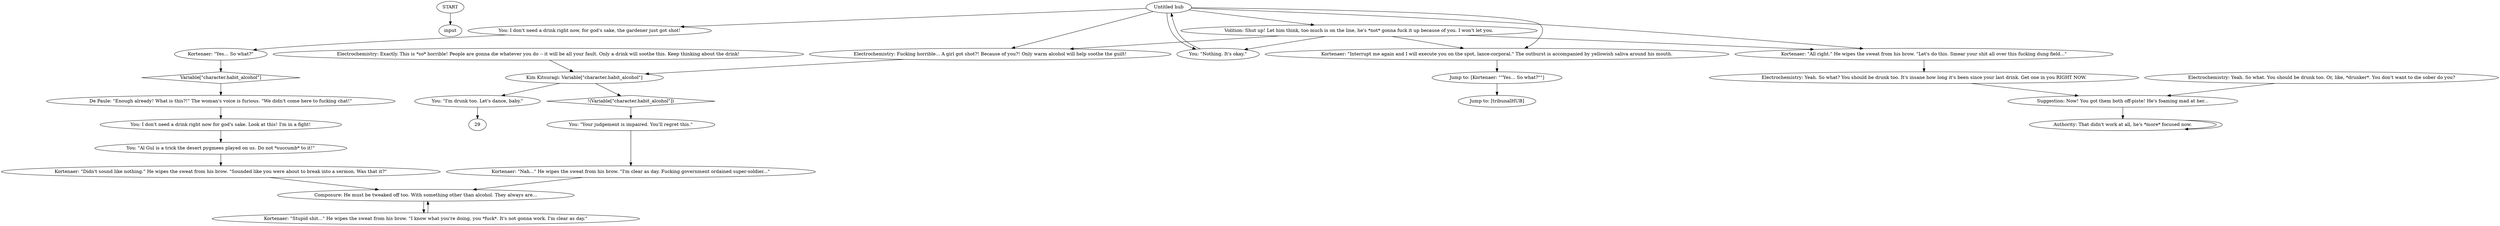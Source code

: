 # TRIBUNAL / YOU ARE DRUNK!
# "You are all drunk!"
# ==================================================
digraph G {
	  0 [label="START"];
	  1 [label="input"];
	  2 [label="Composure: He must be tweaked off too. With something other than alcohol. They always are..."];
	  3 [label="Kortenaer: \"Nah...\" He wipes the sweat from his brow. \"I'm clear as day. Fucking government ordained super-soldier...\""];
	  4 [label="You: \"Nothing. It's okay.\""];
	  5 [label="Electrochemistry: Yeah. So what. You should be drunk too. Or, like, *drunker*. You don't want to die sober do you?"];
	  6 [label="De Paule: \"Enough already! What is this?!\" The woman's voice is furious. \"We didn't come here to fucking chat!\""];
	  7 [label="Kortenaer: \"Stupid shit...\" He wipes the sweat from his brow. \"I know what you're doing, you *fuck*. It's not gonna work. I'm clear as day.\""];
	  8 [label="Kortenaer: \"Didn't sound like nothing.\" He wipes the sweat from his brow. \"Sounded like you were about to break into a sermon. Was that it?\""];
	  9 [label="Untitled hub"];
	  10 [label="Suggestion: Now! You got them both off-piste! He's foaming mad at her..."];
	  11 [label="Jump to: [Kortenaer: \"\"Yes... So what?\"\"]"];
	  12 [label="Electrochemistry: Exactly. This is *so* horrible! People are gonna die whatever you do -- it will be all your fault. Only a drink will soothe this. Keep thinking about the drink!"];
	  13 [label="You: \"Al Gul is a trick the desert pygmees played on us. Do not *succumb* to it!\""];
	  14 [label="Kortenaer: \"Interrupt me again and I will execute you on the spot, lance-corporal.\" The outburst is accompanied by yellowish saliva around his mouth."];
	  15 [label="You: I don't need a drink right now for god's sake. Look at this! I'm in a fight!"];
	  16 [label="You: I don't need a drink right now, for god's sake, the gardener just got shot!"];
	  17 [label="Volition: Shut up! Let him think, too much is on the line, he's *not* gonna fuck it up because of you. I won't let you."];
	  18 [label="Kim Kitsuragi: Variable[\"character.habit_alcohol\"]"];
	  19 [label="Variable[\"character.habit_alcohol\"]", shape=diamond];
	  20 [label="!(Variable[\"character.habit_alcohol\"])", shape=diamond];
	  21 [label="You: \"I'm drunk too. Let's dance, baby.\""];
	  22 [label="Electrochemistry: Fucking horrible... A girl got shot?! Because of you?! Only warm alcohol will help soothe the guilt!"];
	  23 [label="Kortenaer: \"Yes... So what?\""];
	  24 [label="Jump to: [tribunalHUB]"];
	  25 [label="Authority: That didn't work at all, he's *more* focused now."];
	  26 [label="Electrochemistry: Yeah. So what? You should be drunk too. It's insane how long it's been since your last drink. Get one in you RIGHT NOW."];
	  27 [label="You: \"Your judgement is impaired. You'll regret this.\""];
	  28 [label="Kortenaer: \"All right.\" He wipes the sweat from his brow. \"Let's do this. Smear your shit all over this fucking dung field...\""];
	  0 -> 1
	  2 -> 7
	  3 -> 2
	  4 -> 9
	  5 -> 10
	  6 -> 15
	  7 -> 2
	  8 -> 2
	  9 -> 4
	  9 -> 14
	  9 -> 16
	  9 -> 17
	  9 -> 22
	  9 -> 28
	  10 -> 25
	  11 -> 24
	  12 -> 18
	  13 -> 8
	  14 -> 11
	  15 -> 13
	  16 -> 23
	  17 -> 28
	  17 -> 4
	  17 -> 22
	  17 -> 14
	  18 -> 20
	  18 -> 21
	  19 -> 6
	  20 -> 27
	  21 -> 29
	  22 -> 18
	  23 -> 19
	  25 -> 25
	  26 -> 10
	  27 -> 3
	  28 -> 26
}

